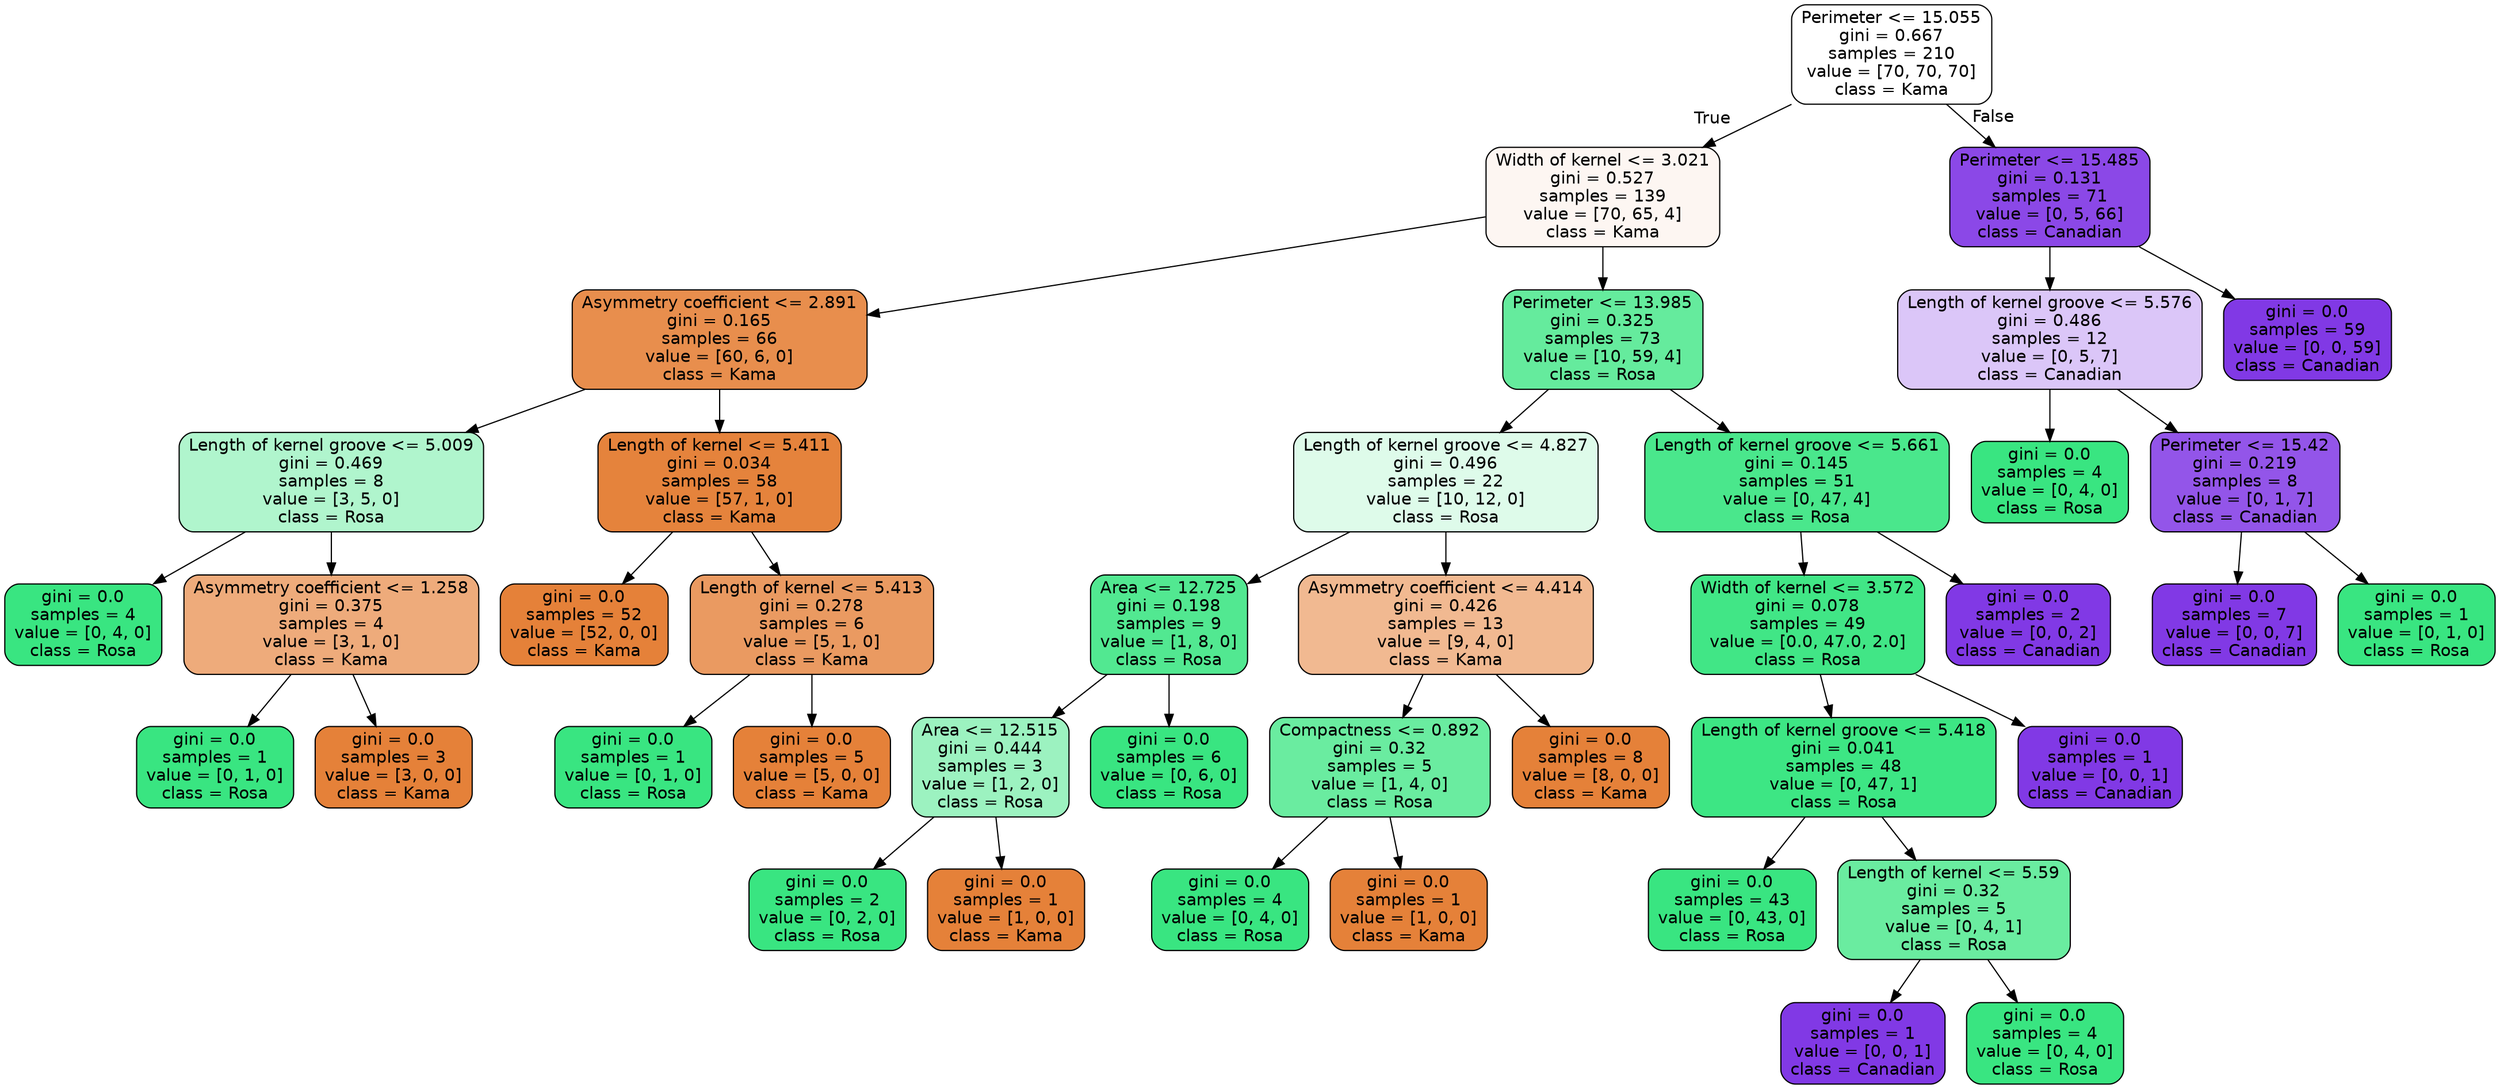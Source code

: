 digraph Tree {
node [shape=box, style="filled, rounded", color="black", fontname="helvetica"] ;
edge [fontname="helvetica"] ;
0 [label="Perimeter <= 15.055\ngini = 0.667\nsamples = 210\nvalue = [70, 70, 70]\nclass = Kama", fillcolor="#ffffff"] ;
1 [label="Width of kernel <= 3.021\ngini = 0.527\nsamples = 139\nvalue = [70, 65, 4]\nclass = Kama", fillcolor="#fdf6f2"] ;
0 -> 1 [labeldistance=2.5, labelangle=45, headlabel="True"] ;
2 [label="Asymmetry coefficient <= 2.891\ngini = 0.165\nsamples = 66\nvalue = [60, 6, 0]\nclass = Kama", fillcolor="#e88e4d"] ;
1 -> 2 ;
3 [label="Length of kernel groove <= 5.009\ngini = 0.469\nsamples = 8\nvalue = [3, 5, 0]\nclass = Rosa", fillcolor="#b0f5cd"] ;
2 -> 3 ;
4 [label="gini = 0.0\nsamples = 4\nvalue = [0, 4, 0]\nclass = Rosa", fillcolor="#39e581"] ;
3 -> 4 ;
5 [label="Asymmetry coefficient <= 1.258\ngini = 0.375\nsamples = 4\nvalue = [3, 1, 0]\nclass = Kama", fillcolor="#eeab7b"] ;
3 -> 5 ;
6 [label="gini = 0.0\nsamples = 1\nvalue = [0, 1, 0]\nclass = Rosa", fillcolor="#39e581"] ;
5 -> 6 ;
7 [label="gini = 0.0\nsamples = 3\nvalue = [3, 0, 0]\nclass = Kama", fillcolor="#e58139"] ;
5 -> 7 ;
8 [label="Length of kernel <= 5.411\ngini = 0.034\nsamples = 58\nvalue = [57, 1, 0]\nclass = Kama", fillcolor="#e5833c"] ;
2 -> 8 ;
9 [label="gini = 0.0\nsamples = 52\nvalue = [52, 0, 0]\nclass = Kama", fillcolor="#e58139"] ;
8 -> 9 ;
10 [label="Length of kernel <= 5.413\ngini = 0.278\nsamples = 6\nvalue = [5, 1, 0]\nclass = Kama", fillcolor="#ea9a61"] ;
8 -> 10 ;
11 [label="gini = 0.0\nsamples = 1\nvalue = [0, 1, 0]\nclass = Rosa", fillcolor="#39e581"] ;
10 -> 11 ;
12 [label="gini = 0.0\nsamples = 5\nvalue = [5, 0, 0]\nclass = Kama", fillcolor="#e58139"] ;
10 -> 12 ;
13 [label="Perimeter <= 13.985\ngini = 0.325\nsamples = 73\nvalue = [10, 59, 4]\nclass = Rosa", fillcolor="#65eb9d"] ;
1 -> 13 ;
14 [label="Length of kernel groove <= 4.827\ngini = 0.496\nsamples = 22\nvalue = [10, 12, 0]\nclass = Rosa", fillcolor="#defbea"] ;
13 -> 14 ;
15 [label="Area <= 12.725\ngini = 0.198\nsamples = 9\nvalue = [1, 8, 0]\nclass = Rosa", fillcolor="#52e891"] ;
14 -> 15 ;
16 [label="Area <= 12.515\ngini = 0.444\nsamples = 3\nvalue = [1, 2, 0]\nclass = Rosa", fillcolor="#9cf2c0"] ;
15 -> 16 ;
17 [label="gini = 0.0\nsamples = 2\nvalue = [0, 2, 0]\nclass = Rosa", fillcolor="#39e581"] ;
16 -> 17 ;
18 [label="gini = 0.0\nsamples = 1\nvalue = [1, 0, 0]\nclass = Kama", fillcolor="#e58139"] ;
16 -> 18 ;
19 [label="gini = 0.0\nsamples = 6\nvalue = [0, 6, 0]\nclass = Rosa", fillcolor="#39e581"] ;
15 -> 19 ;
20 [label="Asymmetry coefficient <= 4.414\ngini = 0.426\nsamples = 13\nvalue = [9, 4, 0]\nclass = Kama", fillcolor="#f1b991"] ;
14 -> 20 ;
21 [label="Compactness <= 0.892\ngini = 0.32\nsamples = 5\nvalue = [1, 4, 0]\nclass = Rosa", fillcolor="#6aeca0"] ;
20 -> 21 ;
22 [label="gini = 0.0\nsamples = 4\nvalue = [0, 4, 0]\nclass = Rosa", fillcolor="#39e581"] ;
21 -> 22 ;
23 [label="gini = 0.0\nsamples = 1\nvalue = [1, 0, 0]\nclass = Kama", fillcolor="#e58139"] ;
21 -> 23 ;
24 [label="gini = 0.0\nsamples = 8\nvalue = [8, 0, 0]\nclass = Kama", fillcolor="#e58139"] ;
20 -> 24 ;
25 [label="Length of kernel groove <= 5.661\ngini = 0.145\nsamples = 51\nvalue = [0, 47, 4]\nclass = Rosa", fillcolor="#4ae78c"] ;
13 -> 25 ;
26 [label="Width of kernel <= 3.572\ngini = 0.078\nsamples = 49\nvalue = [0.0, 47.0, 2.0]\nclass = Rosa", fillcolor="#41e686"] ;
25 -> 26 ;
27 [label="Length of kernel groove <= 5.418\ngini = 0.041\nsamples = 48\nvalue = [0, 47, 1]\nclass = Rosa", fillcolor="#3de684"] ;
26 -> 27 ;
28 [label="gini = 0.0\nsamples = 43\nvalue = [0, 43, 0]\nclass = Rosa", fillcolor="#39e581"] ;
27 -> 28 ;
29 [label="Length of kernel <= 5.59\ngini = 0.32\nsamples = 5\nvalue = [0, 4, 1]\nclass = Rosa", fillcolor="#6aeca0"] ;
27 -> 29 ;
30 [label="gini = 0.0\nsamples = 1\nvalue = [0, 0, 1]\nclass = Canadian", fillcolor="#8139e5"] ;
29 -> 30 ;
31 [label="gini = 0.0\nsamples = 4\nvalue = [0, 4, 0]\nclass = Rosa", fillcolor="#39e581"] ;
29 -> 31 ;
32 [label="gini = 0.0\nsamples = 1\nvalue = [0, 0, 1]\nclass = Canadian", fillcolor="#8139e5"] ;
26 -> 32 ;
33 [label="gini = 0.0\nsamples = 2\nvalue = [0, 0, 2]\nclass = Canadian", fillcolor="#8139e5"] ;
25 -> 33 ;
34 [label="Perimeter <= 15.485\ngini = 0.131\nsamples = 71\nvalue = [0, 5, 66]\nclass = Canadian", fillcolor="#8b48e7"] ;
0 -> 34 [labeldistance=2.5, labelangle=-45, headlabel="False"] ;
35 [label="Length of kernel groove <= 5.576\ngini = 0.486\nsamples = 12\nvalue = [0, 5, 7]\nclass = Canadian", fillcolor="#dbc6f8"] ;
34 -> 35 ;
36 [label="gini = 0.0\nsamples = 4\nvalue = [0, 4, 0]\nclass = Rosa", fillcolor="#39e581"] ;
35 -> 36 ;
37 [label="Perimeter <= 15.42\ngini = 0.219\nsamples = 8\nvalue = [0, 1, 7]\nclass = Canadian", fillcolor="#9355e9"] ;
35 -> 37 ;
38 [label="gini = 0.0\nsamples = 7\nvalue = [0, 0, 7]\nclass = Canadian", fillcolor="#8139e5"] ;
37 -> 38 ;
39 [label="gini = 0.0\nsamples = 1\nvalue = [0, 1, 0]\nclass = Rosa", fillcolor="#39e581"] ;
37 -> 39 ;
40 [label="gini = 0.0\nsamples = 59\nvalue = [0, 0, 59]\nclass = Canadian", fillcolor="#8139e5"] ;
34 -> 40 ;
}